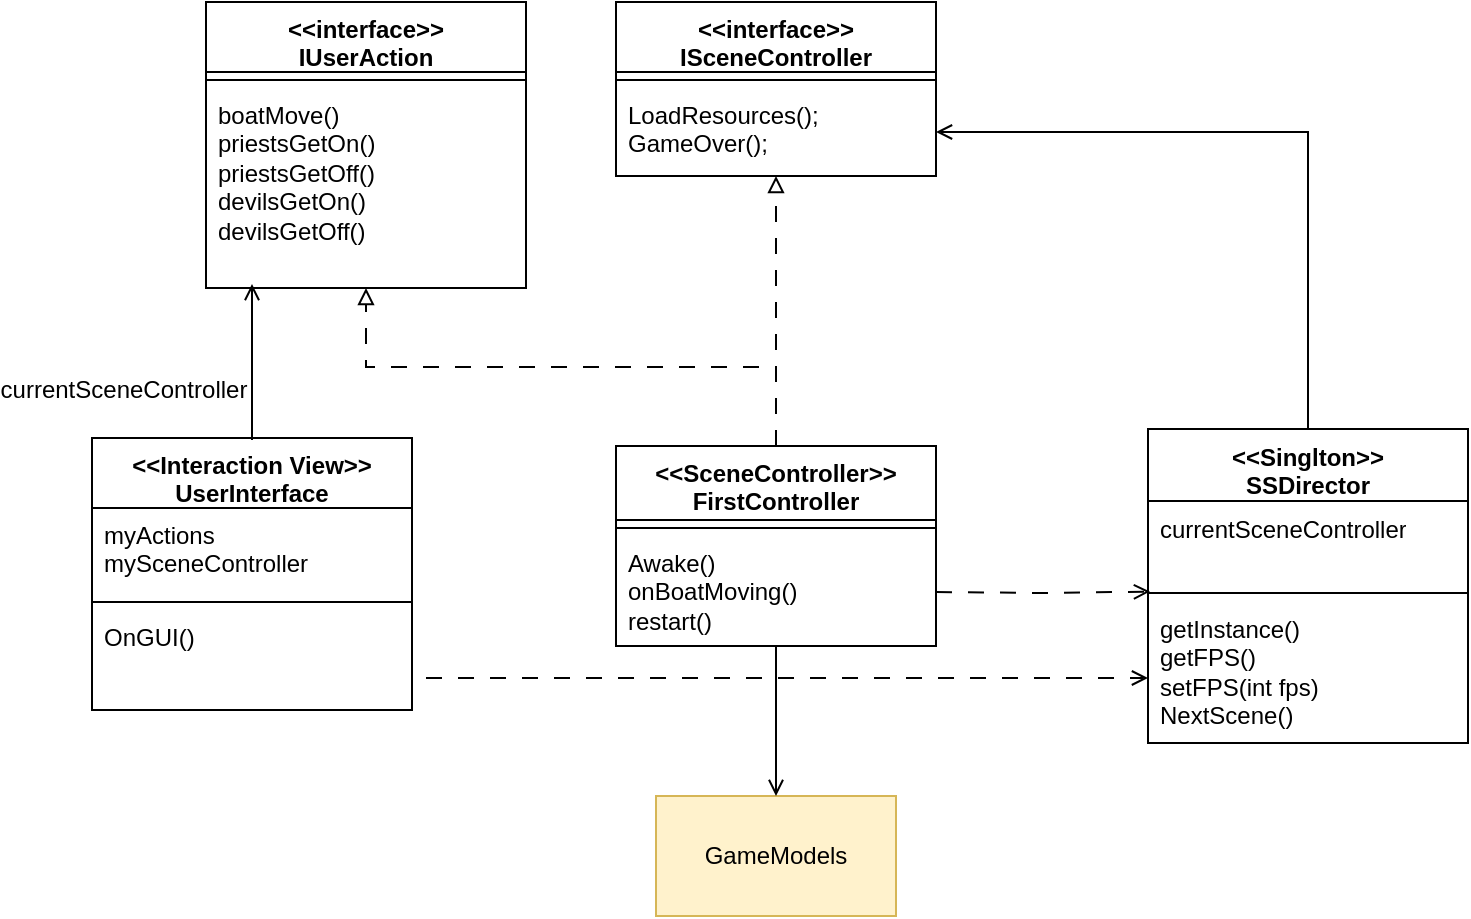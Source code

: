 <mxfile version="21.2.8" type="device">
  <diagram name="第 1 页" id="a0cj7ZI755cCXn60SUA-">
    <mxGraphModel dx="1036" dy="614" grid="0" gridSize="10" guides="1" tooltips="1" connect="1" arrows="1" fold="1" page="1" pageScale="1" pageWidth="827" pageHeight="1169" math="0" shadow="0">
      <root>
        <mxCell id="0" />
        <mxCell id="1" parent="0" />
        <mxCell id="XlL_zXupzvc8pnkMNLF_-5" style="edgeStyle=orthogonalEdgeStyle;rounded=0;orthogonalLoop=1;jettySize=auto;html=1;exitX=0.5;exitY=0;exitDx=0;exitDy=0;fontFamily=Helvetica;fontSize=12;fontColor=default;startSize=37;endArrow=block;endFill=0;dashed=1;dashPattern=8 8;" edge="1" parent="1" source="XlL_zXupzvc8pnkMNLF_-1" target="XlL_zXupzvc8pnkMNLF_-6">
          <mxGeometry relative="1" as="geometry">
            <mxPoint x="275.2" y="202.2" as="targetPoint" />
          </mxGeometry>
        </mxCell>
        <mxCell id="XlL_zXupzvc8pnkMNLF_-17" style="rounded=0;orthogonalLoop=1;jettySize=auto;html=1;exitX=0.5;exitY=0;exitDx=0;exitDy=0;fontFamily=Helvetica;fontSize=12;fontColor=default;startSize=37;endArrow=block;endFill=0;dashed=1;dashPattern=8 8;" edge="1" parent="1" source="XlL_zXupzvc8pnkMNLF_-1" target="XlL_zXupzvc8pnkMNLF_-16">
          <mxGeometry relative="1" as="geometry">
            <mxPoint x="435.16" y="124.22" as="targetPoint" />
            <mxPoint x="379" y="270" as="sourcePoint" />
          </mxGeometry>
        </mxCell>
        <mxCell id="XlL_zXupzvc8pnkMNLF_-1" value="&amp;lt;&amp;lt;SceneController&amp;gt;&amp;gt;&lt;br&gt;FirstController" style="swimlane;fontStyle=1;align=center;verticalAlign=top;childLayout=stackLayout;horizontal=1;startSize=37;horizontalStack=0;resizeParent=1;resizeParentMax=0;resizeLast=0;collapsible=1;marginBottom=0;whiteSpace=wrap;html=1;movable=1;resizable=1;rotatable=1;deletable=1;editable=1;locked=0;connectable=1;glass=0;rounded=0;shadow=0;" vertex="1" parent="1">
          <mxGeometry x="358" y="279" width="160" height="100" as="geometry">
            <mxRectangle x="330" y="270" width="156" height="41" as="alternateBounds" />
          </mxGeometry>
        </mxCell>
        <mxCell id="XlL_zXupzvc8pnkMNLF_-3" value="" style="line;strokeWidth=1;fillColor=none;align=left;verticalAlign=middle;spacingTop=-1;spacingLeft=3;spacingRight=3;rotatable=0;labelPosition=right;points=[];portConstraint=eastwest;strokeColor=inherit;" vertex="1" parent="XlL_zXupzvc8pnkMNLF_-1">
          <mxGeometry y="37" width="160" height="8" as="geometry" />
        </mxCell>
        <mxCell id="XlL_zXupzvc8pnkMNLF_-4" value="Awake()&lt;br&gt;onBoatMoving()&lt;br&gt;restart()" style="text;strokeColor=none;fillColor=none;align=left;verticalAlign=top;spacingLeft=4;spacingRight=4;overflow=hidden;rotatable=0;points=[[0,0.5],[1,0.5]];portConstraint=eastwest;whiteSpace=wrap;html=1;" vertex="1" parent="XlL_zXupzvc8pnkMNLF_-1">
          <mxGeometry y="45" width="160" height="55" as="geometry" />
        </mxCell>
        <mxCell id="XlL_zXupzvc8pnkMNLF_-6" value="&amp;lt;&amp;lt;interface&amp;gt;&amp;gt;&lt;br&gt;IUserAction" style="swimlane;fontStyle=1;align=center;verticalAlign=top;childLayout=stackLayout;horizontal=1;startSize=35;horizontalStack=0;resizeParent=1;resizeParentMax=0;resizeLast=0;collapsible=1;marginBottom=0;whiteSpace=wrap;html=1;strokeColor=default;fontFamily=Helvetica;fontSize=12;fontColor=default;fillColor=default;" vertex="1" parent="1">
          <mxGeometry x="153" y="57" width="160" height="143" as="geometry" />
        </mxCell>
        <mxCell id="XlL_zXupzvc8pnkMNLF_-8" value="" style="line;strokeWidth=1;fillColor=none;align=left;verticalAlign=middle;spacingTop=-1;spacingLeft=3;spacingRight=3;rotatable=0;labelPosition=right;points=[];portConstraint=eastwest;strokeColor=inherit;fontFamily=Helvetica;fontSize=12;fontColor=default;startSize=37;html=1;" vertex="1" parent="XlL_zXupzvc8pnkMNLF_-6">
          <mxGeometry y="35" width="160" height="8" as="geometry" />
        </mxCell>
        <mxCell id="XlL_zXupzvc8pnkMNLF_-9" value="&lt;div&gt;boatMove()&lt;/div&gt;&lt;div&gt;priestsGetOn()&lt;/div&gt;&lt;div&gt;priestsGetOff()&lt;/div&gt;&lt;div&gt;devilsGetOn()&lt;/div&gt;&lt;div&gt;devilsGetOff()&lt;/div&gt;" style="text;strokeColor=none;fillColor=none;align=left;verticalAlign=top;spacingLeft=4;spacingRight=4;overflow=hidden;rotatable=0;points=[[0,0.5],[1,0.5]];portConstraint=eastwest;whiteSpace=wrap;html=1;fontSize=12;fontFamily=Helvetica;fontColor=default;" vertex="1" parent="XlL_zXupzvc8pnkMNLF_-6">
          <mxGeometry y="43" width="160" height="100" as="geometry" />
        </mxCell>
        <mxCell id="XlL_zXupzvc8pnkMNLF_-14" value="&amp;lt;&amp;lt;interface&amp;gt;&amp;gt;&lt;br&gt;ISceneController&lt;br&gt;" style="swimlane;fontStyle=1;align=center;verticalAlign=top;childLayout=stackLayout;horizontal=1;startSize=35;horizontalStack=0;resizeParent=1;resizeParentMax=0;resizeLast=0;collapsible=1;marginBottom=0;whiteSpace=wrap;html=1;strokeColor=default;fontFamily=Helvetica;fontSize=12;fontColor=default;fillColor=default;" vertex="1" parent="1">
          <mxGeometry x="358" y="57" width="160" height="87" as="geometry" />
        </mxCell>
        <mxCell id="XlL_zXupzvc8pnkMNLF_-15" value="" style="line;strokeWidth=1;fillColor=none;align=left;verticalAlign=middle;spacingTop=-1;spacingLeft=3;spacingRight=3;rotatable=0;labelPosition=right;points=[];portConstraint=eastwest;strokeColor=inherit;fontFamily=Helvetica;fontSize=12;fontColor=default;startSize=37;html=1;" vertex="1" parent="XlL_zXupzvc8pnkMNLF_-14">
          <mxGeometry y="35" width="160" height="8" as="geometry" />
        </mxCell>
        <mxCell id="XlL_zXupzvc8pnkMNLF_-16" value="&lt;div&gt;LoadResources();&lt;/div&gt;&lt;div&gt;GameOver();&lt;/div&gt;" style="text;strokeColor=none;fillColor=none;align=left;verticalAlign=top;spacingLeft=4;spacingRight=4;overflow=hidden;rotatable=0;points=[[0,0.5],[1,0.5]];portConstraint=eastwest;whiteSpace=wrap;html=1;fontSize=12;fontFamily=Helvetica;fontColor=default;" vertex="1" parent="XlL_zXupzvc8pnkMNLF_-14">
          <mxGeometry y="43" width="160" height="44" as="geometry" />
        </mxCell>
        <mxCell id="XlL_zXupzvc8pnkMNLF_-18" value="&amp;lt;&amp;lt;Singlton&amp;gt;&amp;gt;&lt;br&gt;SSDirector" style="swimlane;fontStyle=1;align=center;verticalAlign=top;childLayout=stackLayout;horizontal=1;startSize=36;horizontalStack=0;resizeParent=1;resizeParentMax=0;resizeLast=0;collapsible=1;marginBottom=0;whiteSpace=wrap;html=1;strokeColor=default;fontFamily=Helvetica;fontSize=12;fontColor=default;fillColor=default;" vertex="1" parent="1">
          <mxGeometry x="624" y="270.5" width="160" height="157" as="geometry" />
        </mxCell>
        <mxCell id="XlL_zXupzvc8pnkMNLF_-19" value="currentSceneController" style="text;strokeColor=none;fillColor=none;align=left;verticalAlign=top;spacingLeft=4;spacingRight=4;overflow=hidden;rotatable=0;points=[[0,0.5],[1,0.5]];portConstraint=eastwest;whiteSpace=wrap;html=1;fontSize=12;fontFamily=Helvetica;fontColor=default;" vertex="1" parent="XlL_zXupzvc8pnkMNLF_-18">
          <mxGeometry y="36" width="160" height="42" as="geometry" />
        </mxCell>
        <mxCell id="XlL_zXupzvc8pnkMNLF_-20" value="" style="line;strokeWidth=1;fillColor=none;align=left;verticalAlign=middle;spacingTop=-1;spacingLeft=3;spacingRight=3;rotatable=0;labelPosition=right;points=[];portConstraint=eastwest;strokeColor=inherit;fontFamily=Helvetica;fontSize=12;fontColor=default;startSize=37;html=1;" vertex="1" parent="XlL_zXupzvc8pnkMNLF_-18">
          <mxGeometry y="78" width="160" height="8" as="geometry" />
        </mxCell>
        <mxCell id="XlL_zXupzvc8pnkMNLF_-21" value="getInstance()&lt;br&gt;getFPS()&lt;br&gt;setFPS(int fps)&lt;br&gt;NextScene()" style="text;strokeColor=none;fillColor=none;align=left;verticalAlign=top;spacingLeft=4;spacingRight=4;overflow=hidden;rotatable=0;points=[[0,0.5],[1,0.5]];portConstraint=eastwest;whiteSpace=wrap;html=1;fontSize=12;fontFamily=Helvetica;fontColor=default;" vertex="1" parent="XlL_zXupzvc8pnkMNLF_-18">
          <mxGeometry y="86" width="160" height="71" as="geometry" />
        </mxCell>
        <mxCell id="XlL_zXupzvc8pnkMNLF_-22" value="&lt;br&gt;" style="endArrow=open;endFill=0;html=1;edgeStyle=orthogonalEdgeStyle;align=left;verticalAlign=top;rounded=0;fontFamily=Helvetica;fontSize=12;fontColor=default;startSize=37;dashed=1;dashPattern=8 8;entryX=0.025;entryY=0.412;entryDx=0;entryDy=0;entryPerimeter=0;" edge="1" parent="1">
          <mxGeometry x="-1" relative="1" as="geometry">
            <mxPoint x="518" y="352" as="sourcePoint" />
            <mxPoint x="625" y="351.796" as="targetPoint" />
          </mxGeometry>
        </mxCell>
        <mxCell id="XlL_zXupzvc8pnkMNLF_-25" value="" style="endArrow=open;html=1;rounded=0;fontFamily=Helvetica;fontSize=12;fontColor=default;startSize=37;exitX=0.5;exitY=0;exitDx=0;exitDy=0;entryX=1;entryY=0.5;entryDx=0;entryDy=0;edgeStyle=orthogonalEdgeStyle;endFill=0;" edge="1" parent="1" source="XlL_zXupzvc8pnkMNLF_-18" target="XlL_zXupzvc8pnkMNLF_-16">
          <mxGeometry width="50" height="50" relative="1" as="geometry">
            <mxPoint x="387" y="243" as="sourcePoint" />
            <mxPoint x="437" y="193" as="targetPoint" />
          </mxGeometry>
        </mxCell>
        <mxCell id="XlL_zXupzvc8pnkMNLF_-26" value="&amp;lt;&amp;lt;Interaction View&amp;gt;&amp;gt;&lt;br&gt;UserInterface" style="swimlane;fontStyle=1;align=center;verticalAlign=top;childLayout=stackLayout;horizontal=1;startSize=35;horizontalStack=0;resizeParent=1;resizeParentMax=0;resizeLast=0;collapsible=1;marginBottom=0;whiteSpace=wrap;html=1;strokeColor=default;fontFamily=Helvetica;fontSize=12;fontColor=default;fillColor=default;" vertex="1" parent="1">
          <mxGeometry x="96" y="275" width="160" height="136" as="geometry" />
        </mxCell>
        <mxCell id="XlL_zXupzvc8pnkMNLF_-27" value="myActions&lt;br&gt;mySceneController" style="text;strokeColor=none;fillColor=none;align=left;verticalAlign=top;spacingLeft=4;spacingRight=4;overflow=hidden;rotatable=0;points=[[0,0.5],[1,0.5]];portConstraint=eastwest;whiteSpace=wrap;html=1;fontSize=12;fontFamily=Helvetica;fontColor=default;" vertex="1" parent="XlL_zXupzvc8pnkMNLF_-26">
          <mxGeometry y="35" width="160" height="43" as="geometry" />
        </mxCell>
        <mxCell id="XlL_zXupzvc8pnkMNLF_-28" value="" style="line;strokeWidth=1;fillColor=none;align=left;verticalAlign=middle;spacingTop=-1;spacingLeft=3;spacingRight=3;rotatable=0;labelPosition=right;points=[];portConstraint=eastwest;strokeColor=inherit;fontFamily=Helvetica;fontSize=12;fontColor=default;startSize=37;html=1;" vertex="1" parent="XlL_zXupzvc8pnkMNLF_-26">
          <mxGeometry y="78" width="160" height="8" as="geometry" />
        </mxCell>
        <mxCell id="XlL_zXupzvc8pnkMNLF_-29" value="OnGUI()" style="text;strokeColor=none;fillColor=none;align=left;verticalAlign=top;spacingLeft=4;spacingRight=4;overflow=hidden;rotatable=0;points=[[0,0.5],[1,0.5]];portConstraint=eastwest;whiteSpace=wrap;html=1;fontSize=12;fontFamily=Helvetica;fontColor=default;" vertex="1" parent="XlL_zXupzvc8pnkMNLF_-26">
          <mxGeometry y="86" width="160" height="50" as="geometry" />
        </mxCell>
        <mxCell id="XlL_zXupzvc8pnkMNLF_-30" value="" style="endArrow=open;html=1;rounded=0;fontFamily=Helvetica;fontSize=12;fontColor=default;startSize=37;exitX=1;exitY=0.5;exitDx=0;exitDy=0;endFill=0;dashed=1;dashPattern=8 8;edgeStyle=orthogonalEdgeStyle;" edge="1" parent="1" source="XlL_zXupzvc8pnkMNLF_-29" target="XlL_zXupzvc8pnkMNLF_-18">
          <mxGeometry width="50" height="50" relative="1" as="geometry">
            <mxPoint x="376" y="406" as="sourcePoint" />
            <mxPoint x="630" y="397" as="targetPoint" />
            <Array as="points">
              <mxPoint x="534" y="395" />
              <mxPoint x="534" y="395" />
            </Array>
          </mxGeometry>
        </mxCell>
        <mxCell id="XlL_zXupzvc8pnkMNLF_-31" value="" style="endArrow=open;html=1;rounded=0;fontFamily=Helvetica;fontSize=12;fontColor=default;startSize=37;exitX=0.5;exitY=0;exitDx=0;exitDy=0;endFill=0;" edge="1" parent="1">
          <mxGeometry width="50" height="50" relative="1" as="geometry">
            <mxPoint x="176" y="276" as="sourcePoint" />
            <mxPoint x="176" y="198" as="targetPoint" />
          </mxGeometry>
        </mxCell>
        <mxCell id="XlL_zXupzvc8pnkMNLF_-32" value="&lt;span style=&quot;text-align: left;&quot;&gt;currentSceneController&lt;/span&gt;" style="text;html=1;strokeColor=none;fillColor=none;align=center;verticalAlign=middle;whiteSpace=wrap;rounded=0;fontSize=12;fontFamily=Helvetica;fontColor=default;" vertex="1" parent="1">
          <mxGeometry x="82" y="236" width="60" height="30" as="geometry" />
        </mxCell>
        <mxCell id="XlL_zXupzvc8pnkMNLF_-34" value="&lt;div style=&quot;&quot;&gt;&lt;span style=&quot;background-color: initial;&quot;&gt;GameModels&lt;/span&gt;&lt;/div&gt;" style="rounded=0;whiteSpace=wrap;html=1;strokeColor=#d6b656;fontFamily=Helvetica;fontSize=12;startSize=37;fillColor=#fff2cc;align=center;" vertex="1" parent="1">
          <mxGeometry x="378" y="454" width="120" height="60" as="geometry" />
        </mxCell>
        <mxCell id="XlL_zXupzvc8pnkMNLF_-35" value="" style="endArrow=open;html=1;rounded=0;fontFamily=Helvetica;fontSize=12;fontColor=default;startSize=37;entryX=0.5;entryY=0;entryDx=0;entryDy=0;endFill=0;" edge="1" parent="1" source="XlL_zXupzvc8pnkMNLF_-4" target="XlL_zXupzvc8pnkMNLF_-34">
          <mxGeometry width="50" height="50" relative="1" as="geometry">
            <mxPoint x="387" y="343" as="sourcePoint" />
            <mxPoint x="437" y="293" as="targetPoint" />
          </mxGeometry>
        </mxCell>
      </root>
    </mxGraphModel>
  </diagram>
</mxfile>
